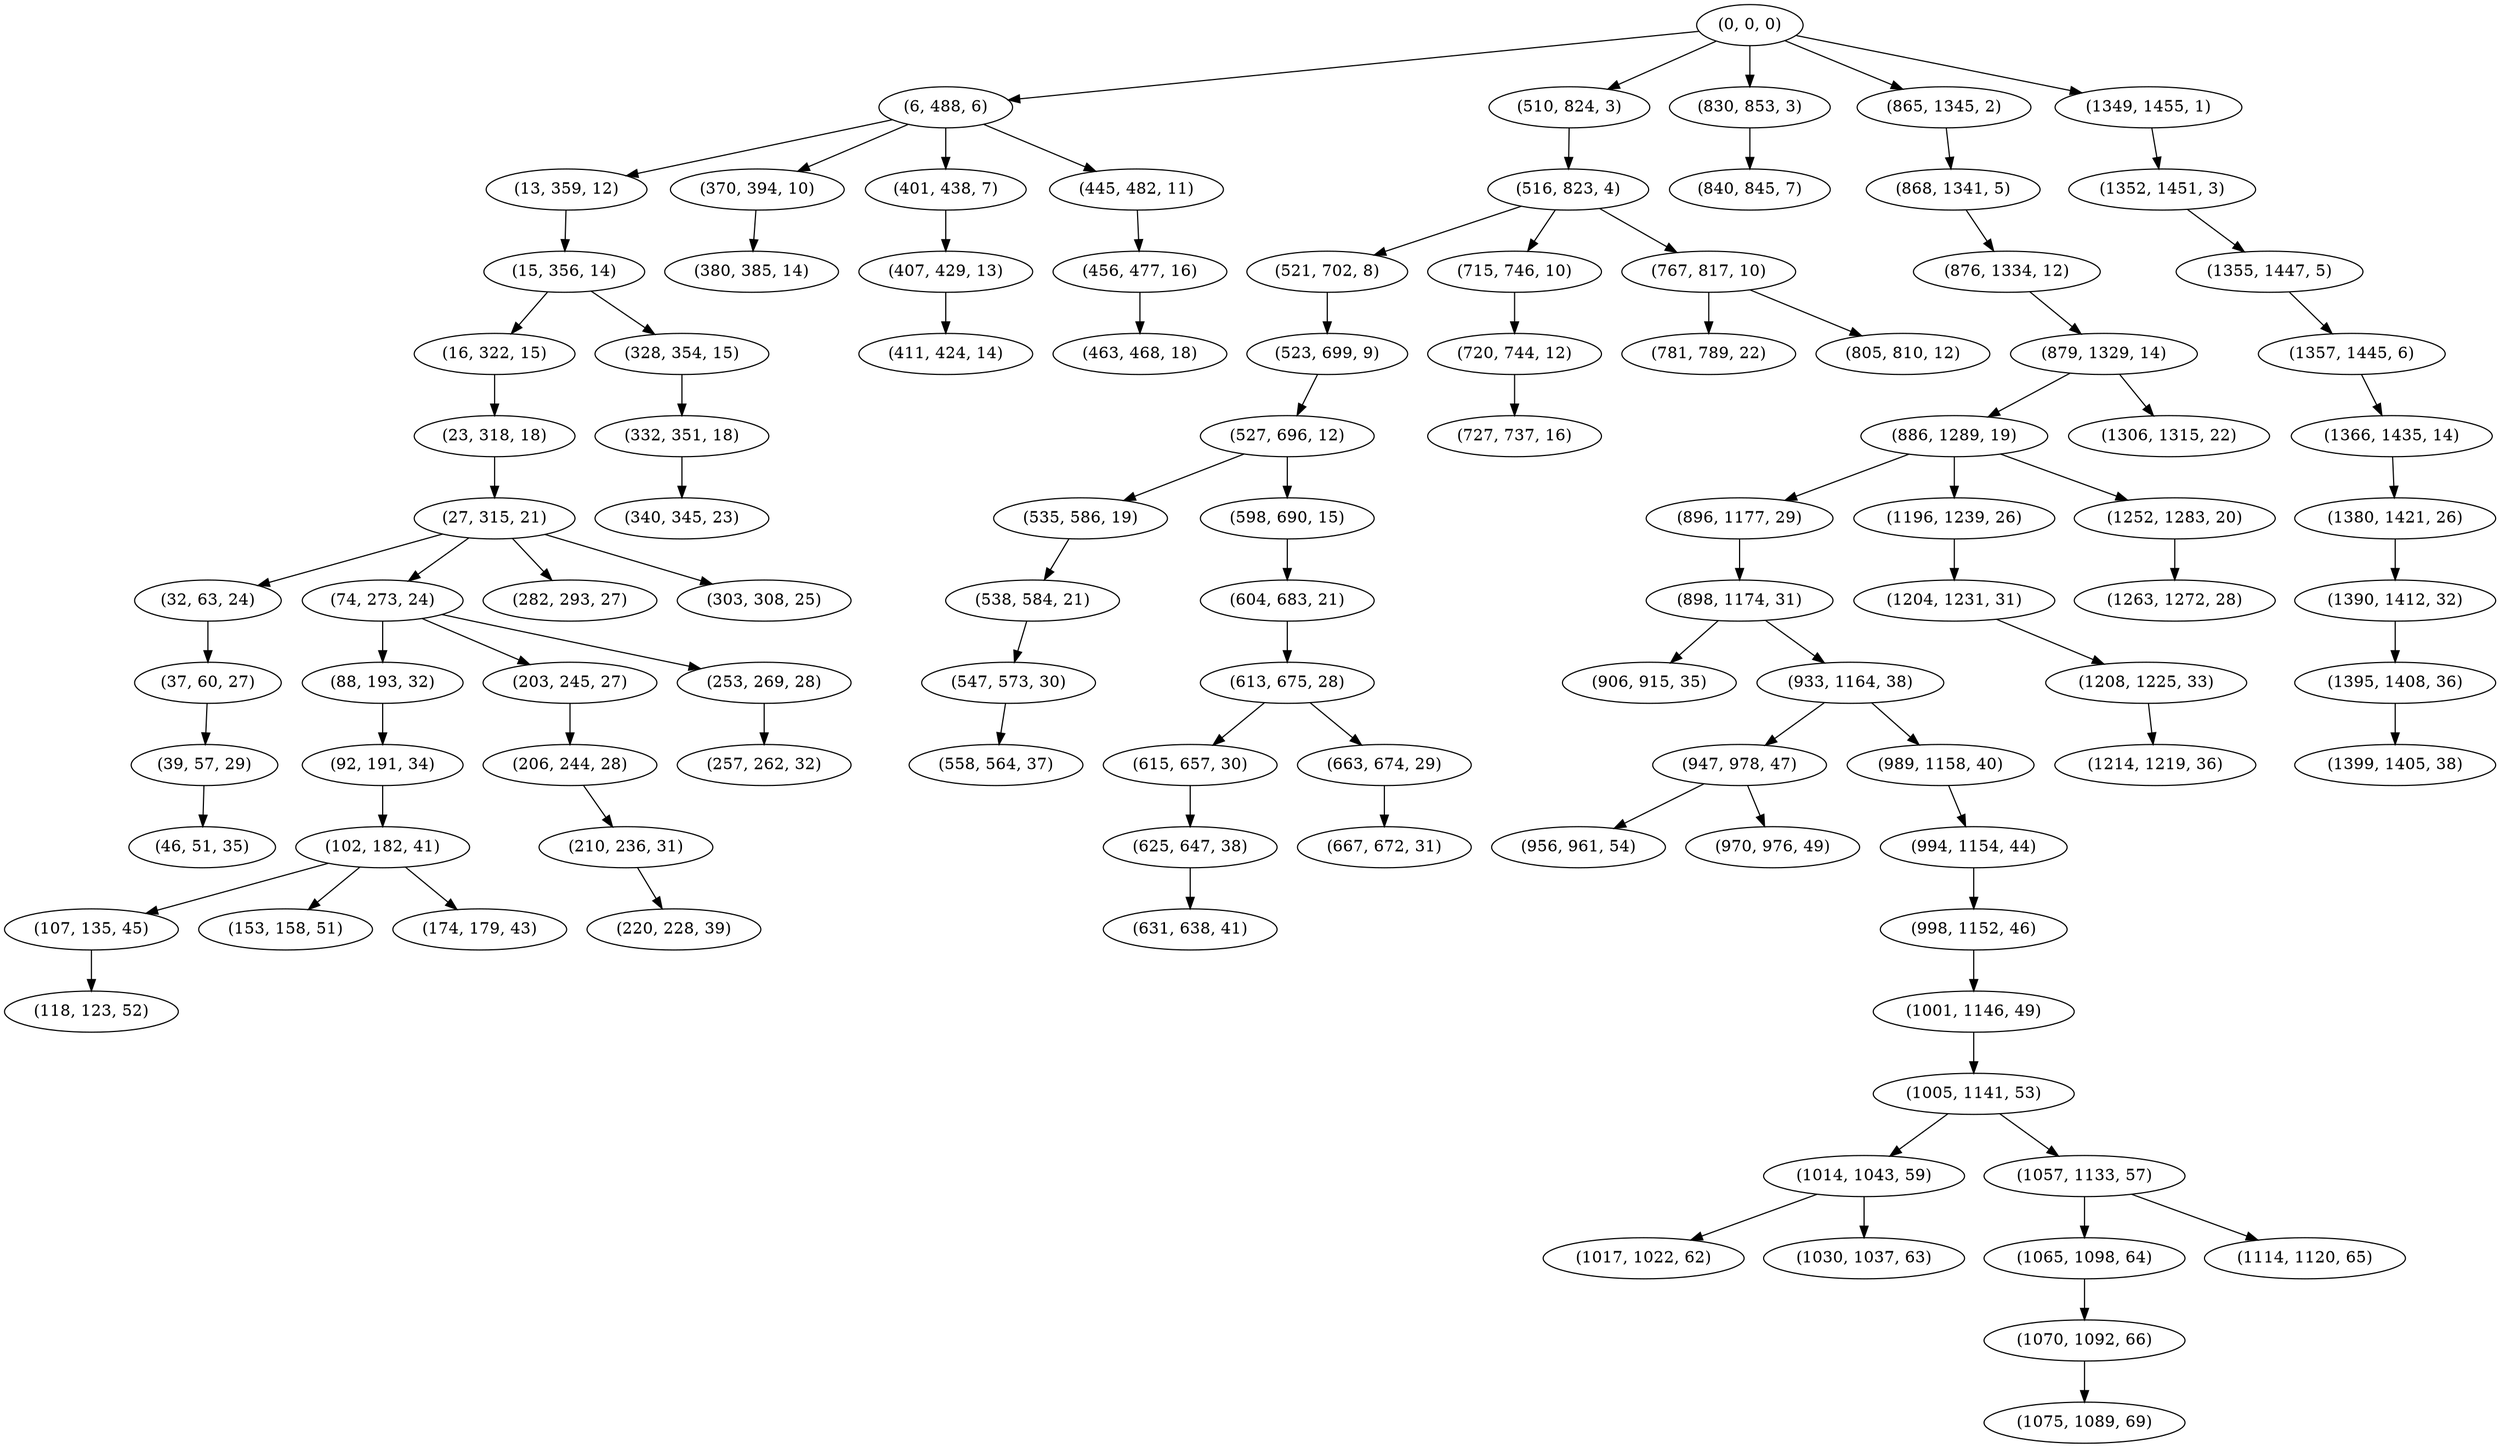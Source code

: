 digraph tree {
    "(0, 0, 0)";
    "(6, 488, 6)";
    "(13, 359, 12)";
    "(15, 356, 14)";
    "(16, 322, 15)";
    "(23, 318, 18)";
    "(27, 315, 21)";
    "(32, 63, 24)";
    "(37, 60, 27)";
    "(39, 57, 29)";
    "(46, 51, 35)";
    "(74, 273, 24)";
    "(88, 193, 32)";
    "(92, 191, 34)";
    "(102, 182, 41)";
    "(107, 135, 45)";
    "(118, 123, 52)";
    "(153, 158, 51)";
    "(174, 179, 43)";
    "(203, 245, 27)";
    "(206, 244, 28)";
    "(210, 236, 31)";
    "(220, 228, 39)";
    "(253, 269, 28)";
    "(257, 262, 32)";
    "(282, 293, 27)";
    "(303, 308, 25)";
    "(328, 354, 15)";
    "(332, 351, 18)";
    "(340, 345, 23)";
    "(370, 394, 10)";
    "(380, 385, 14)";
    "(401, 438, 7)";
    "(407, 429, 13)";
    "(411, 424, 14)";
    "(445, 482, 11)";
    "(456, 477, 16)";
    "(463, 468, 18)";
    "(510, 824, 3)";
    "(516, 823, 4)";
    "(521, 702, 8)";
    "(523, 699, 9)";
    "(527, 696, 12)";
    "(535, 586, 19)";
    "(538, 584, 21)";
    "(547, 573, 30)";
    "(558, 564, 37)";
    "(598, 690, 15)";
    "(604, 683, 21)";
    "(613, 675, 28)";
    "(615, 657, 30)";
    "(625, 647, 38)";
    "(631, 638, 41)";
    "(663, 674, 29)";
    "(667, 672, 31)";
    "(715, 746, 10)";
    "(720, 744, 12)";
    "(727, 737, 16)";
    "(767, 817, 10)";
    "(781, 789, 22)";
    "(805, 810, 12)";
    "(830, 853, 3)";
    "(840, 845, 7)";
    "(865, 1345, 2)";
    "(868, 1341, 5)";
    "(876, 1334, 12)";
    "(879, 1329, 14)";
    "(886, 1289, 19)";
    "(896, 1177, 29)";
    "(898, 1174, 31)";
    "(906, 915, 35)";
    "(933, 1164, 38)";
    "(947, 978, 47)";
    "(956, 961, 54)";
    "(970, 976, 49)";
    "(989, 1158, 40)";
    "(994, 1154, 44)";
    "(998, 1152, 46)";
    "(1001, 1146, 49)";
    "(1005, 1141, 53)";
    "(1014, 1043, 59)";
    "(1017, 1022, 62)";
    "(1030, 1037, 63)";
    "(1057, 1133, 57)";
    "(1065, 1098, 64)";
    "(1070, 1092, 66)";
    "(1075, 1089, 69)";
    "(1114, 1120, 65)";
    "(1196, 1239, 26)";
    "(1204, 1231, 31)";
    "(1208, 1225, 33)";
    "(1214, 1219, 36)";
    "(1252, 1283, 20)";
    "(1263, 1272, 28)";
    "(1306, 1315, 22)";
    "(1349, 1455, 1)";
    "(1352, 1451, 3)";
    "(1355, 1447, 5)";
    "(1357, 1445, 6)";
    "(1366, 1435, 14)";
    "(1380, 1421, 26)";
    "(1390, 1412, 32)";
    "(1395, 1408, 36)";
    "(1399, 1405, 38)";
    "(0, 0, 0)" -> "(6, 488, 6)";
    "(0, 0, 0)" -> "(510, 824, 3)";
    "(0, 0, 0)" -> "(830, 853, 3)";
    "(0, 0, 0)" -> "(865, 1345, 2)";
    "(0, 0, 0)" -> "(1349, 1455, 1)";
    "(6, 488, 6)" -> "(13, 359, 12)";
    "(6, 488, 6)" -> "(370, 394, 10)";
    "(6, 488, 6)" -> "(401, 438, 7)";
    "(6, 488, 6)" -> "(445, 482, 11)";
    "(13, 359, 12)" -> "(15, 356, 14)";
    "(15, 356, 14)" -> "(16, 322, 15)";
    "(15, 356, 14)" -> "(328, 354, 15)";
    "(16, 322, 15)" -> "(23, 318, 18)";
    "(23, 318, 18)" -> "(27, 315, 21)";
    "(27, 315, 21)" -> "(32, 63, 24)";
    "(27, 315, 21)" -> "(74, 273, 24)";
    "(27, 315, 21)" -> "(282, 293, 27)";
    "(27, 315, 21)" -> "(303, 308, 25)";
    "(32, 63, 24)" -> "(37, 60, 27)";
    "(37, 60, 27)" -> "(39, 57, 29)";
    "(39, 57, 29)" -> "(46, 51, 35)";
    "(74, 273, 24)" -> "(88, 193, 32)";
    "(74, 273, 24)" -> "(203, 245, 27)";
    "(74, 273, 24)" -> "(253, 269, 28)";
    "(88, 193, 32)" -> "(92, 191, 34)";
    "(92, 191, 34)" -> "(102, 182, 41)";
    "(102, 182, 41)" -> "(107, 135, 45)";
    "(102, 182, 41)" -> "(153, 158, 51)";
    "(102, 182, 41)" -> "(174, 179, 43)";
    "(107, 135, 45)" -> "(118, 123, 52)";
    "(203, 245, 27)" -> "(206, 244, 28)";
    "(206, 244, 28)" -> "(210, 236, 31)";
    "(210, 236, 31)" -> "(220, 228, 39)";
    "(253, 269, 28)" -> "(257, 262, 32)";
    "(328, 354, 15)" -> "(332, 351, 18)";
    "(332, 351, 18)" -> "(340, 345, 23)";
    "(370, 394, 10)" -> "(380, 385, 14)";
    "(401, 438, 7)" -> "(407, 429, 13)";
    "(407, 429, 13)" -> "(411, 424, 14)";
    "(445, 482, 11)" -> "(456, 477, 16)";
    "(456, 477, 16)" -> "(463, 468, 18)";
    "(510, 824, 3)" -> "(516, 823, 4)";
    "(516, 823, 4)" -> "(521, 702, 8)";
    "(516, 823, 4)" -> "(715, 746, 10)";
    "(516, 823, 4)" -> "(767, 817, 10)";
    "(521, 702, 8)" -> "(523, 699, 9)";
    "(523, 699, 9)" -> "(527, 696, 12)";
    "(527, 696, 12)" -> "(535, 586, 19)";
    "(527, 696, 12)" -> "(598, 690, 15)";
    "(535, 586, 19)" -> "(538, 584, 21)";
    "(538, 584, 21)" -> "(547, 573, 30)";
    "(547, 573, 30)" -> "(558, 564, 37)";
    "(598, 690, 15)" -> "(604, 683, 21)";
    "(604, 683, 21)" -> "(613, 675, 28)";
    "(613, 675, 28)" -> "(615, 657, 30)";
    "(613, 675, 28)" -> "(663, 674, 29)";
    "(615, 657, 30)" -> "(625, 647, 38)";
    "(625, 647, 38)" -> "(631, 638, 41)";
    "(663, 674, 29)" -> "(667, 672, 31)";
    "(715, 746, 10)" -> "(720, 744, 12)";
    "(720, 744, 12)" -> "(727, 737, 16)";
    "(767, 817, 10)" -> "(781, 789, 22)";
    "(767, 817, 10)" -> "(805, 810, 12)";
    "(830, 853, 3)" -> "(840, 845, 7)";
    "(865, 1345, 2)" -> "(868, 1341, 5)";
    "(868, 1341, 5)" -> "(876, 1334, 12)";
    "(876, 1334, 12)" -> "(879, 1329, 14)";
    "(879, 1329, 14)" -> "(886, 1289, 19)";
    "(879, 1329, 14)" -> "(1306, 1315, 22)";
    "(886, 1289, 19)" -> "(896, 1177, 29)";
    "(886, 1289, 19)" -> "(1196, 1239, 26)";
    "(886, 1289, 19)" -> "(1252, 1283, 20)";
    "(896, 1177, 29)" -> "(898, 1174, 31)";
    "(898, 1174, 31)" -> "(906, 915, 35)";
    "(898, 1174, 31)" -> "(933, 1164, 38)";
    "(933, 1164, 38)" -> "(947, 978, 47)";
    "(933, 1164, 38)" -> "(989, 1158, 40)";
    "(947, 978, 47)" -> "(956, 961, 54)";
    "(947, 978, 47)" -> "(970, 976, 49)";
    "(989, 1158, 40)" -> "(994, 1154, 44)";
    "(994, 1154, 44)" -> "(998, 1152, 46)";
    "(998, 1152, 46)" -> "(1001, 1146, 49)";
    "(1001, 1146, 49)" -> "(1005, 1141, 53)";
    "(1005, 1141, 53)" -> "(1014, 1043, 59)";
    "(1005, 1141, 53)" -> "(1057, 1133, 57)";
    "(1014, 1043, 59)" -> "(1017, 1022, 62)";
    "(1014, 1043, 59)" -> "(1030, 1037, 63)";
    "(1057, 1133, 57)" -> "(1065, 1098, 64)";
    "(1057, 1133, 57)" -> "(1114, 1120, 65)";
    "(1065, 1098, 64)" -> "(1070, 1092, 66)";
    "(1070, 1092, 66)" -> "(1075, 1089, 69)";
    "(1196, 1239, 26)" -> "(1204, 1231, 31)";
    "(1204, 1231, 31)" -> "(1208, 1225, 33)";
    "(1208, 1225, 33)" -> "(1214, 1219, 36)";
    "(1252, 1283, 20)" -> "(1263, 1272, 28)";
    "(1349, 1455, 1)" -> "(1352, 1451, 3)";
    "(1352, 1451, 3)" -> "(1355, 1447, 5)";
    "(1355, 1447, 5)" -> "(1357, 1445, 6)";
    "(1357, 1445, 6)" -> "(1366, 1435, 14)";
    "(1366, 1435, 14)" -> "(1380, 1421, 26)";
    "(1380, 1421, 26)" -> "(1390, 1412, 32)";
    "(1390, 1412, 32)" -> "(1395, 1408, 36)";
    "(1395, 1408, 36)" -> "(1399, 1405, 38)";
}
